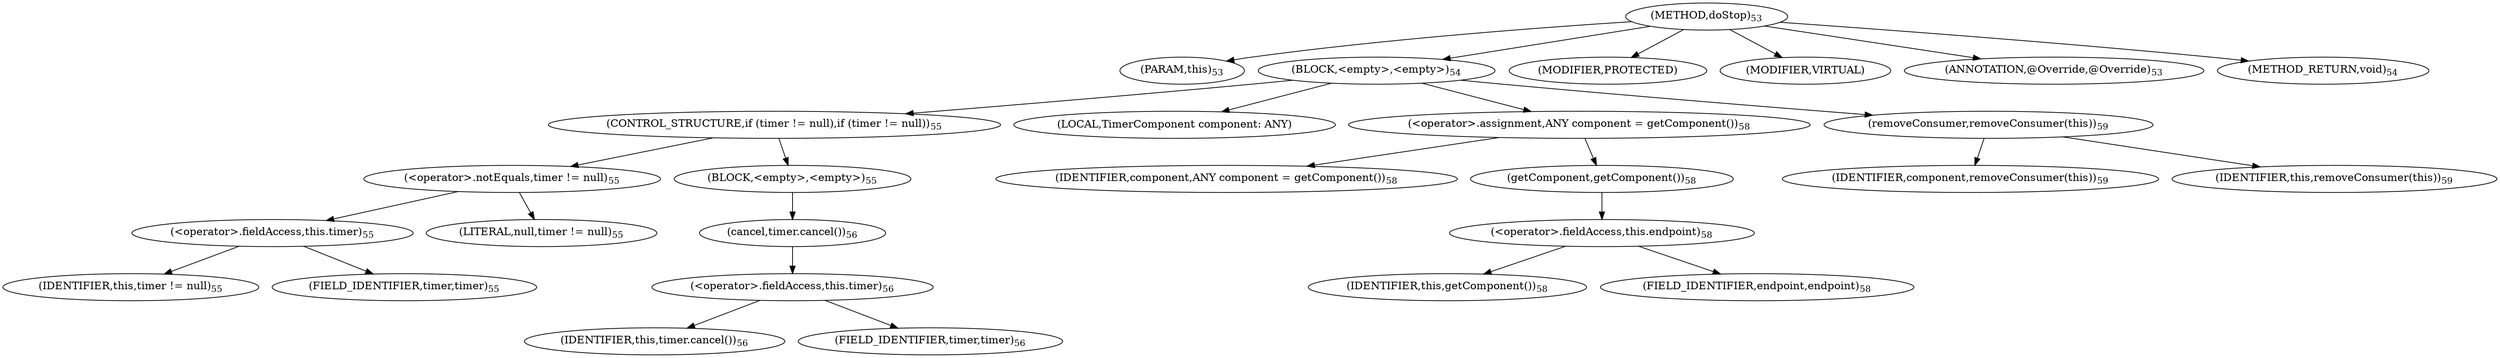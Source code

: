 digraph "doStop" {  
"71" [label = <(METHOD,doStop)<SUB>53</SUB>> ]
"10" [label = <(PARAM,this)<SUB>53</SUB>> ]
"72" [label = <(BLOCK,&lt;empty&gt;,&lt;empty&gt;)<SUB>54</SUB>> ]
"73" [label = <(CONTROL_STRUCTURE,if (timer != null),if (timer != null))<SUB>55</SUB>> ]
"74" [label = <(&lt;operator&gt;.notEquals,timer != null)<SUB>55</SUB>> ]
"75" [label = <(&lt;operator&gt;.fieldAccess,this.timer)<SUB>55</SUB>> ]
"76" [label = <(IDENTIFIER,this,timer != null)<SUB>55</SUB>> ]
"77" [label = <(FIELD_IDENTIFIER,timer,timer)<SUB>55</SUB>> ]
"78" [label = <(LITERAL,null,timer != null)<SUB>55</SUB>> ]
"79" [label = <(BLOCK,&lt;empty&gt;,&lt;empty&gt;)<SUB>55</SUB>> ]
"80" [label = <(cancel,timer.cancel())<SUB>56</SUB>> ]
"81" [label = <(&lt;operator&gt;.fieldAccess,this.timer)<SUB>56</SUB>> ]
"82" [label = <(IDENTIFIER,this,timer.cancel())<SUB>56</SUB>> ]
"83" [label = <(FIELD_IDENTIFIER,timer,timer)<SUB>56</SUB>> ]
"84" [label = <(LOCAL,TimerComponent component: ANY)> ]
"85" [label = <(&lt;operator&gt;.assignment,ANY component = getComponent())<SUB>58</SUB>> ]
"86" [label = <(IDENTIFIER,component,ANY component = getComponent())<SUB>58</SUB>> ]
"87" [label = <(getComponent,getComponent())<SUB>58</SUB>> ]
"88" [label = <(&lt;operator&gt;.fieldAccess,this.endpoint)<SUB>58</SUB>> ]
"89" [label = <(IDENTIFIER,this,getComponent())<SUB>58</SUB>> ]
"90" [label = <(FIELD_IDENTIFIER,endpoint,endpoint)<SUB>58</SUB>> ]
"91" [label = <(removeConsumer,removeConsumer(this))<SUB>59</SUB>> ]
"92" [label = <(IDENTIFIER,component,removeConsumer(this))<SUB>59</SUB>> ]
"9" [label = <(IDENTIFIER,this,removeConsumer(this))<SUB>59</SUB>> ]
"93" [label = <(MODIFIER,PROTECTED)> ]
"94" [label = <(MODIFIER,VIRTUAL)> ]
"95" [label = <(ANNOTATION,@Override,@Override)<SUB>53</SUB>> ]
"96" [label = <(METHOD_RETURN,void)<SUB>54</SUB>> ]
  "71" -> "10" 
  "71" -> "72" 
  "71" -> "93" 
  "71" -> "94" 
  "71" -> "95" 
  "71" -> "96" 
  "72" -> "73" 
  "72" -> "84" 
  "72" -> "85" 
  "72" -> "91" 
  "73" -> "74" 
  "73" -> "79" 
  "74" -> "75" 
  "74" -> "78" 
  "75" -> "76" 
  "75" -> "77" 
  "79" -> "80" 
  "80" -> "81" 
  "81" -> "82" 
  "81" -> "83" 
  "85" -> "86" 
  "85" -> "87" 
  "87" -> "88" 
  "88" -> "89" 
  "88" -> "90" 
  "91" -> "92" 
  "91" -> "9" 
}
